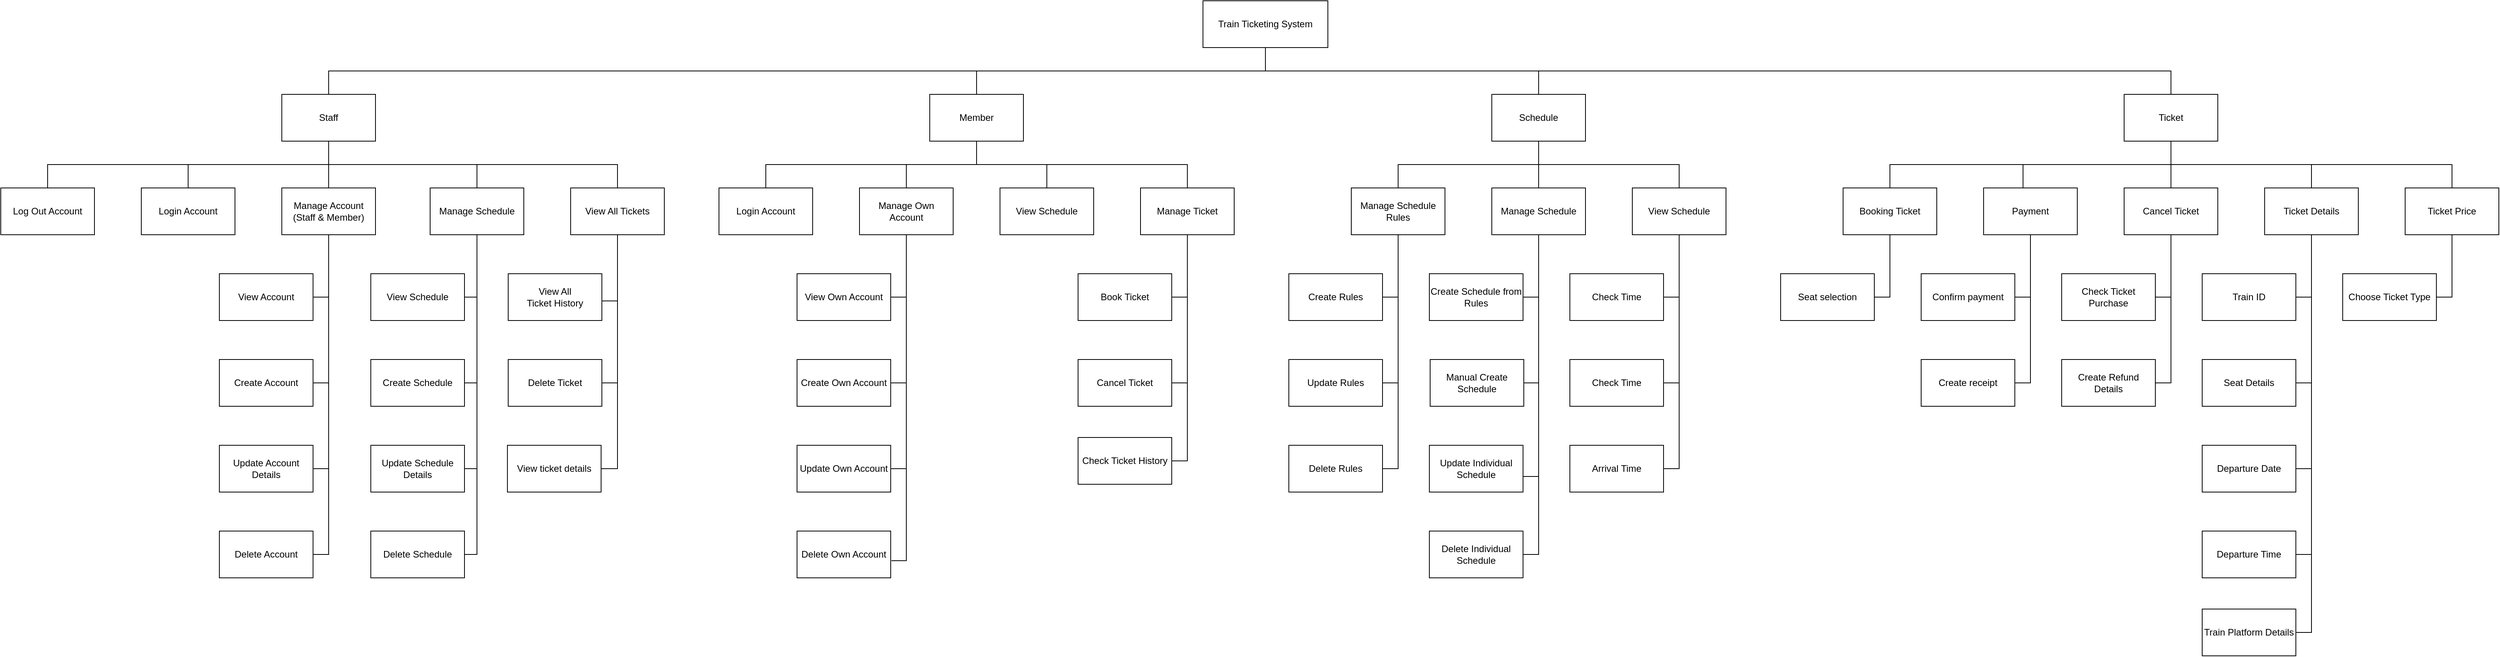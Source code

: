 <mxfile compressed="false" version="24.2.0" type="github">
  <diagram id="B3oRqTaJLOvQRfe40nun" name="Page-1">
    <mxGraphModel dx="4548" dy="1552" grid="1" gridSize="10" guides="1" tooltips="1" connect="1" arrows="1" fold="1" page="0" pageScale="1" pageWidth="827" pageHeight="1169" math="0" shadow="0">
      <root>
        <mxCell id="0" />
        <mxCell id="1" parent="0" />
        <mxCell id="5mkOq1AOxVc8VsjbNNZK-18" style="edgeStyle=orthogonalEdgeStyle;rounded=0;orthogonalLoop=1;jettySize=auto;html=1;exitX=0.5;exitY=1;exitDx=0;exitDy=0;entryX=0.5;entryY=0;entryDx=0;entryDy=0;endArrow=none;endFill=0;" parent="1" source="5mkOq1AOxVc8VsjbNNZK-1" target="5mkOq1AOxVc8VsjbNNZK-15" edge="1">
          <mxGeometry relative="1" as="geometry" />
        </mxCell>
        <mxCell id="5mkOq1AOxVc8VsjbNNZK-19" style="edgeStyle=orthogonalEdgeStyle;rounded=0;orthogonalLoop=1;jettySize=auto;html=1;exitX=0.5;exitY=1;exitDx=0;exitDy=0;entryX=0.5;entryY=0;entryDx=0;entryDy=0;endArrow=none;endFill=0;" parent="1" source="5mkOq1AOxVc8VsjbNNZK-1" target="5mkOq1AOxVc8VsjbNNZK-16" edge="1">
          <mxGeometry relative="1" as="geometry" />
        </mxCell>
        <mxCell id="5mkOq1AOxVc8VsjbNNZK-21" style="edgeStyle=orthogonalEdgeStyle;rounded=0;orthogonalLoop=1;jettySize=auto;html=1;exitX=0.5;exitY=1;exitDx=0;exitDy=0;entryX=0.5;entryY=0;entryDx=0;entryDy=0;endArrow=none;endFill=0;" parent="1" source="5mkOq1AOxVc8VsjbNNZK-1" target="5mkOq1AOxVc8VsjbNNZK-20" edge="1">
          <mxGeometry relative="1" as="geometry" />
        </mxCell>
        <mxCell id="5mkOq1AOxVc8VsjbNNZK-32" style="edgeStyle=orthogonalEdgeStyle;rounded=0;orthogonalLoop=1;jettySize=auto;html=1;exitX=0.5;exitY=1;exitDx=0;exitDy=0;endArrow=none;endFill=0;" parent="1" source="5mkOq1AOxVc8VsjbNNZK-1" target="5mkOq1AOxVc8VsjbNNZK-30" edge="1">
          <mxGeometry relative="1" as="geometry" />
        </mxCell>
        <mxCell id="HU2wz1AR68LFRofTaJY_-7" style="edgeStyle=orthogonalEdgeStyle;rounded=0;orthogonalLoop=1;jettySize=auto;html=1;exitX=0.5;exitY=1;exitDx=0;exitDy=0;endArrow=none;endFill=0;" parent="1" source="5mkOq1AOxVc8VsjbNNZK-1" target="HU2wz1AR68LFRofTaJY_-1" edge="1">
          <mxGeometry relative="1" as="geometry" />
        </mxCell>
        <mxCell id="5mkOq1AOxVc8VsjbNNZK-1" value="Staff" style="rounded=0;whiteSpace=wrap;html=1;" parent="1" vertex="1">
          <mxGeometry x="-840" y="310" width="120" height="60" as="geometry" />
        </mxCell>
        <mxCell id="5mkOq1AOxVc8VsjbNNZK-60" style="edgeStyle=orthogonalEdgeStyle;rounded=0;orthogonalLoop=1;jettySize=auto;html=1;exitX=0.5;exitY=1;exitDx=0;exitDy=0;entryX=0.5;entryY=0;entryDx=0;entryDy=0;endArrow=none;endFill=0;" parent="1" source="5mkOq1AOxVc8VsjbNNZK-2" target="5mkOq1AOxVc8VsjbNNZK-58" edge="1">
          <mxGeometry relative="1" as="geometry" />
        </mxCell>
        <mxCell id="5mkOq1AOxVc8VsjbNNZK-61" style="edgeStyle=orthogonalEdgeStyle;rounded=0;orthogonalLoop=1;jettySize=auto;html=1;exitX=0.5;exitY=1;exitDx=0;exitDy=0;entryX=0.5;entryY=0;entryDx=0;entryDy=0;endArrow=none;endFill=0;" parent="1" source="5mkOq1AOxVc8VsjbNNZK-2" target="5mkOq1AOxVc8VsjbNNZK-59" edge="1">
          <mxGeometry relative="1" as="geometry" />
        </mxCell>
        <mxCell id="5mkOq1AOxVc8VsjbNNZK-64" style="edgeStyle=orthogonalEdgeStyle;rounded=0;orthogonalLoop=1;jettySize=auto;html=1;exitX=0.5;exitY=1;exitDx=0;exitDy=0;entryX=0.5;entryY=0;entryDx=0;entryDy=0;endArrow=none;endFill=0;" parent="1" source="5mkOq1AOxVc8VsjbNNZK-2" target="5mkOq1AOxVc8VsjbNNZK-62" edge="1">
          <mxGeometry relative="1" as="geometry" />
        </mxCell>
        <mxCell id="ggEieTqBcTF5GK8j6C29-3" style="edgeStyle=orthogonalEdgeStyle;rounded=0;orthogonalLoop=1;jettySize=auto;html=1;exitX=0.5;exitY=1;exitDx=0;exitDy=0;endArrow=none;endFill=0;" parent="1" source="5mkOq1AOxVc8VsjbNNZK-2" target="ggEieTqBcTF5GK8j6C29-2" edge="1">
          <mxGeometry relative="1" as="geometry" />
        </mxCell>
        <mxCell id="5mkOq1AOxVc8VsjbNNZK-2" value="Member" style="rounded=0;whiteSpace=wrap;html=1;" parent="1" vertex="1">
          <mxGeometry x="-10" y="310" width="120" height="60" as="geometry" />
        </mxCell>
        <mxCell id="ggEieTqBcTF5GK8j6C29-31" style="edgeStyle=orthogonalEdgeStyle;rounded=0;orthogonalLoop=1;jettySize=auto;html=1;exitX=0.5;exitY=1;exitDx=0;exitDy=0;entryX=0.5;entryY=0;entryDx=0;entryDy=0;endArrow=none;endFill=0;" parent="1" source="5mkOq1AOxVc8VsjbNNZK-3" target="ggEieTqBcTF5GK8j6C29-22" edge="1">
          <mxGeometry relative="1" as="geometry" />
        </mxCell>
        <mxCell id="ggEieTqBcTF5GK8j6C29-48" style="edgeStyle=orthogonalEdgeStyle;rounded=0;orthogonalLoop=1;jettySize=auto;html=1;exitX=0.5;exitY=1;exitDx=0;exitDy=0;entryX=0.5;entryY=0;entryDx=0;entryDy=0;endArrow=none;endFill=0;" parent="1" source="5mkOq1AOxVc8VsjbNNZK-3" target="5mkOq1AOxVc8VsjbNNZK-91" edge="1">
          <mxGeometry relative="1" as="geometry" />
        </mxCell>
        <mxCell id="ggEieTqBcTF5GK8j6C29-49" style="edgeStyle=orthogonalEdgeStyle;rounded=0;orthogonalLoop=1;jettySize=auto;html=1;exitX=0.5;exitY=1;exitDx=0;exitDy=0;entryX=0.5;entryY=0;entryDx=0;entryDy=0;endArrow=none;endFill=0;" parent="1" source="5mkOq1AOxVc8VsjbNNZK-3" target="HU2wz1AR68LFRofTaJY_-8" edge="1">
          <mxGeometry relative="1" as="geometry" />
        </mxCell>
        <mxCell id="ggEieTqBcTF5GK8j6C29-55" style="edgeStyle=orthogonalEdgeStyle;rounded=0;orthogonalLoop=1;jettySize=auto;html=1;exitX=0.5;exitY=1;exitDx=0;exitDy=0;endArrow=none;endFill=0;" parent="1" source="5mkOq1AOxVc8VsjbNNZK-3" target="ggEieTqBcTF5GK8j6C29-10" edge="1">
          <mxGeometry relative="1" as="geometry" />
        </mxCell>
        <mxCell id="5mkOq1AOxVc8VsjbNNZK-3" value="Ticket" style="rounded=0;whiteSpace=wrap;html=1;" parent="1" vertex="1">
          <mxGeometry x="1520" y="310" width="120" height="60" as="geometry" />
        </mxCell>
        <mxCell id="5mkOq1AOxVc8VsjbNNZK-121" style="edgeStyle=orthogonalEdgeStyle;rounded=0;orthogonalLoop=1;jettySize=auto;html=1;exitX=0.5;exitY=1;exitDx=0;exitDy=0;entryX=0.5;entryY=0;entryDx=0;entryDy=0;endArrow=none;endFill=0;" parent="1" source="5mkOq1AOxVc8VsjbNNZK-4" target="5mkOq1AOxVc8VsjbNNZK-92" edge="1">
          <mxGeometry relative="1" as="geometry" />
        </mxCell>
        <mxCell id="5mkOq1AOxVc8VsjbNNZK-122" style="edgeStyle=orthogonalEdgeStyle;rounded=0;orthogonalLoop=1;jettySize=auto;html=1;exitX=0.5;exitY=1;exitDx=0;exitDy=0;entryX=0.5;entryY=0;entryDx=0;entryDy=0;endArrow=none;endFill=0;" parent="1" source="5mkOq1AOxVc8VsjbNNZK-4" target="5mkOq1AOxVc8VsjbNNZK-93" edge="1">
          <mxGeometry relative="1" as="geometry" />
        </mxCell>
        <mxCell id="ggEieTqBcTF5GK8j6C29-13" style="edgeStyle=orthogonalEdgeStyle;rounded=0;orthogonalLoop=1;jettySize=auto;html=1;exitX=0.5;exitY=1;exitDx=0;exitDy=0;entryX=0.5;entryY=0;entryDx=0;entryDy=0;endArrow=none;endFill=0;" parent="1" source="5mkOq1AOxVc8VsjbNNZK-4" target="ggEieTqBcTF5GK8j6C29-11" edge="1">
          <mxGeometry relative="1" as="geometry" />
        </mxCell>
        <mxCell id="5mkOq1AOxVc8VsjbNNZK-4" value="Schedule" style="rounded=0;whiteSpace=wrap;html=1;" parent="1" vertex="1">
          <mxGeometry x="710" y="310" width="120" height="60" as="geometry" />
        </mxCell>
        <mxCell id="5mkOq1AOxVc8VsjbNNZK-6" style="edgeStyle=orthogonalEdgeStyle;rounded=0;orthogonalLoop=1;jettySize=auto;html=1;exitX=0.5;exitY=1;exitDx=0;exitDy=0;entryX=0.5;entryY=0;entryDx=0;entryDy=0;endArrow=none;endFill=0;" parent="1" source="5mkOq1AOxVc8VsjbNNZK-5" target="5mkOq1AOxVc8VsjbNNZK-1" edge="1">
          <mxGeometry relative="1" as="geometry" />
        </mxCell>
        <mxCell id="5mkOq1AOxVc8VsjbNNZK-7" style="edgeStyle=orthogonalEdgeStyle;rounded=0;orthogonalLoop=1;jettySize=auto;html=1;exitX=0.5;exitY=1;exitDx=0;exitDy=0;entryX=0.5;entryY=0;entryDx=0;entryDy=0;endArrow=none;endFill=0;" parent="1" source="5mkOq1AOxVc8VsjbNNZK-5" target="5mkOq1AOxVc8VsjbNNZK-2" edge="1">
          <mxGeometry relative="1" as="geometry" />
        </mxCell>
        <mxCell id="ggEieTqBcTF5GK8j6C29-45" style="edgeStyle=orthogonalEdgeStyle;rounded=0;orthogonalLoop=1;jettySize=auto;html=1;exitX=0.5;exitY=1;exitDx=0;exitDy=0;endArrow=none;endFill=0;" parent="1" source="5mkOq1AOxVc8VsjbNNZK-5" target="5mkOq1AOxVc8VsjbNNZK-4" edge="1">
          <mxGeometry relative="1" as="geometry" />
        </mxCell>
        <mxCell id="ggEieTqBcTF5GK8j6C29-46" style="edgeStyle=orthogonalEdgeStyle;rounded=0;orthogonalLoop=1;jettySize=auto;html=1;exitX=0.5;exitY=1;exitDx=0;exitDy=0;endArrow=none;endFill=0;" parent="1" source="5mkOq1AOxVc8VsjbNNZK-5" target="5mkOq1AOxVc8VsjbNNZK-3" edge="1">
          <mxGeometry relative="1" as="geometry" />
        </mxCell>
        <mxCell id="5mkOq1AOxVc8VsjbNNZK-5" value="Train Ticketing System" style="rounded=0;whiteSpace=wrap;html=1;" parent="1" vertex="1">
          <mxGeometry x="340" y="190" width="160" height="60" as="geometry" />
        </mxCell>
        <mxCell id="5mkOq1AOxVc8VsjbNNZK-23" style="edgeStyle=orthogonalEdgeStyle;rounded=0;orthogonalLoop=1;jettySize=auto;html=1;exitX=0.5;exitY=1;exitDx=0;exitDy=0;entryX=1;entryY=0.5;entryDx=0;entryDy=0;endArrow=none;endFill=0;" parent="1" source="5mkOq1AOxVc8VsjbNNZK-15" target="5mkOq1AOxVc8VsjbNNZK-22" edge="1">
          <mxGeometry relative="1" as="geometry" />
        </mxCell>
        <mxCell id="5mkOq1AOxVc8VsjbNNZK-25" style="edgeStyle=orthogonalEdgeStyle;rounded=0;orthogonalLoop=1;jettySize=auto;html=1;exitX=0.5;exitY=1;exitDx=0;exitDy=0;entryX=1;entryY=0.5;entryDx=0;entryDy=0;endArrow=none;endFill=0;" parent="1" source="5mkOq1AOxVc8VsjbNNZK-15" target="5mkOq1AOxVc8VsjbNNZK-24" edge="1">
          <mxGeometry relative="1" as="geometry" />
        </mxCell>
        <mxCell id="5mkOq1AOxVc8VsjbNNZK-27" style="edgeStyle=orthogonalEdgeStyle;rounded=0;orthogonalLoop=1;jettySize=auto;html=1;exitX=0.5;exitY=1;exitDx=0;exitDy=0;entryX=1;entryY=0.5;entryDx=0;entryDy=0;endArrow=none;endFill=0;" parent="1" source="5mkOq1AOxVc8VsjbNNZK-15" target="5mkOq1AOxVc8VsjbNNZK-26" edge="1">
          <mxGeometry relative="1" as="geometry" />
        </mxCell>
        <mxCell id="5mkOq1AOxVc8VsjbNNZK-29" style="edgeStyle=orthogonalEdgeStyle;rounded=0;orthogonalLoop=1;jettySize=auto;html=1;exitX=0.5;exitY=1;exitDx=0;exitDy=0;entryX=1;entryY=0.5;entryDx=0;entryDy=0;endArrow=none;endFill=0;" parent="1" source="5mkOq1AOxVc8VsjbNNZK-15" target="5mkOq1AOxVc8VsjbNNZK-28" edge="1">
          <mxGeometry relative="1" as="geometry" />
        </mxCell>
        <mxCell id="5mkOq1AOxVc8VsjbNNZK-15" value="Manage Account&lt;br&gt;(Staff &amp;amp; Member)" style="rounded=0;whiteSpace=wrap;html=1;" parent="1" vertex="1">
          <mxGeometry x="-840" y="430" width="120" height="60" as="geometry" />
        </mxCell>
        <mxCell id="5mkOq1AOxVc8VsjbNNZK-43" style="edgeStyle=orthogonalEdgeStyle;rounded=0;orthogonalLoop=1;jettySize=auto;html=1;exitX=0.5;exitY=1;exitDx=0;exitDy=0;entryX=1;entryY=0.5;entryDx=0;entryDy=0;endArrow=none;endFill=0;" parent="1" source="5mkOq1AOxVc8VsjbNNZK-16" target="5mkOq1AOxVc8VsjbNNZK-39" edge="1">
          <mxGeometry relative="1" as="geometry">
            <Array as="points">
              <mxPoint x="-590" y="570" />
            </Array>
          </mxGeometry>
        </mxCell>
        <mxCell id="5mkOq1AOxVc8VsjbNNZK-44" style="edgeStyle=orthogonalEdgeStyle;rounded=0;orthogonalLoop=1;jettySize=auto;html=1;exitX=0.5;exitY=1;exitDx=0;exitDy=0;entryX=1;entryY=0.5;entryDx=0;entryDy=0;endArrow=none;endFill=0;" parent="1" source="5mkOq1AOxVc8VsjbNNZK-16" target="5mkOq1AOxVc8VsjbNNZK-40" edge="1">
          <mxGeometry relative="1" as="geometry">
            <Array as="points">
              <mxPoint x="-590" y="680" />
            </Array>
          </mxGeometry>
        </mxCell>
        <mxCell id="5mkOq1AOxVc8VsjbNNZK-45" style="edgeStyle=orthogonalEdgeStyle;rounded=0;orthogonalLoop=1;jettySize=auto;html=1;exitX=0.5;exitY=1;exitDx=0;exitDy=0;entryX=1;entryY=0.5;entryDx=0;entryDy=0;endArrow=none;endFill=0;" parent="1" source="5mkOq1AOxVc8VsjbNNZK-16" target="5mkOq1AOxVc8VsjbNNZK-41" edge="1">
          <mxGeometry relative="1" as="geometry">
            <Array as="points">
              <mxPoint x="-590" y="790" />
            </Array>
          </mxGeometry>
        </mxCell>
        <mxCell id="5mkOq1AOxVc8VsjbNNZK-46" style="edgeStyle=orthogonalEdgeStyle;rounded=0;orthogonalLoop=1;jettySize=auto;html=1;exitX=0.5;exitY=1;exitDx=0;exitDy=0;entryX=1;entryY=0.5;entryDx=0;entryDy=0;endArrow=none;endFill=0;" parent="1" source="5mkOq1AOxVc8VsjbNNZK-16" target="5mkOq1AOxVc8VsjbNNZK-42" edge="1">
          <mxGeometry relative="1" as="geometry">
            <Array as="points">
              <mxPoint x="-590" y="900" />
            </Array>
          </mxGeometry>
        </mxCell>
        <mxCell id="5mkOq1AOxVc8VsjbNNZK-16" value="Manage Schedule" style="rounded=0;whiteSpace=wrap;html=1;" parent="1" vertex="1">
          <mxGeometry x="-650" y="430" width="120" height="60" as="geometry" />
        </mxCell>
        <mxCell id="5mkOq1AOxVc8VsjbNNZK-54" style="edgeStyle=orthogonalEdgeStyle;rounded=0;orthogonalLoop=1;jettySize=auto;html=1;exitX=0.5;exitY=1;exitDx=0;exitDy=0;entryX=1;entryY=0.5;entryDx=0;entryDy=0;endArrow=none;endFill=0;" parent="1" source="5mkOq1AOxVc8VsjbNNZK-20" target="5mkOq1AOxVc8VsjbNNZK-50" edge="1">
          <mxGeometry relative="1" as="geometry">
            <Array as="points">
              <mxPoint x="-410" y="680" />
            </Array>
          </mxGeometry>
        </mxCell>
        <mxCell id="ggEieTqBcTF5GK8j6C29-1" style="edgeStyle=orthogonalEdgeStyle;rounded=0;orthogonalLoop=1;jettySize=auto;html=1;exitX=0.5;exitY=1;exitDx=0;exitDy=0;entryX=1;entryY=0.5;entryDx=0;entryDy=0;endArrow=none;endFill=0;" parent="1" source="5mkOq1AOxVc8VsjbNNZK-20" target="kZkqzwSixtJLN1sGmtti-2" edge="1">
          <mxGeometry relative="1" as="geometry" />
        </mxCell>
        <mxCell id="5mkOq1AOxVc8VsjbNNZK-20" value="View All Tickets" style="rounded=0;whiteSpace=wrap;html=1;" parent="1" vertex="1">
          <mxGeometry x="-470" y="430" width="120" height="60" as="geometry" />
        </mxCell>
        <mxCell id="5mkOq1AOxVc8VsjbNNZK-22" value="View Account" style="rounded=0;whiteSpace=wrap;html=1;" parent="1" vertex="1">
          <mxGeometry x="-920" y="540" width="120" height="60" as="geometry" />
        </mxCell>
        <mxCell id="5mkOq1AOxVc8VsjbNNZK-24" value="Create Account" style="rounded=0;whiteSpace=wrap;html=1;" parent="1" vertex="1">
          <mxGeometry x="-920" y="650" width="120" height="60" as="geometry" />
        </mxCell>
        <mxCell id="5mkOq1AOxVc8VsjbNNZK-26" value="Delete Account" style="rounded=0;whiteSpace=wrap;html=1;" parent="1" vertex="1">
          <mxGeometry x="-920" y="870" width="120" height="60" as="geometry" />
        </mxCell>
        <mxCell id="5mkOq1AOxVc8VsjbNNZK-28" value="Update Account Details" style="rounded=0;whiteSpace=wrap;html=1;" parent="1" vertex="1">
          <mxGeometry x="-920" y="760" width="120" height="60" as="geometry" />
        </mxCell>
        <mxCell id="5mkOq1AOxVc8VsjbNNZK-30" value="Login Account" style="rounded=0;whiteSpace=wrap;html=1;" parent="1" vertex="1">
          <mxGeometry x="-1020" y="430" width="120" height="60" as="geometry" />
        </mxCell>
        <mxCell id="5mkOq1AOxVc8VsjbNNZK-39" value="View Schedule" style="rounded=0;whiteSpace=wrap;html=1;" parent="1" vertex="1">
          <mxGeometry x="-726" y="540" width="120" height="60" as="geometry" />
        </mxCell>
        <mxCell id="5mkOq1AOxVc8VsjbNNZK-40" value="Create Schedule" style="rounded=0;whiteSpace=wrap;html=1;" parent="1" vertex="1">
          <mxGeometry x="-726" y="650" width="120" height="60" as="geometry" />
        </mxCell>
        <mxCell id="5mkOq1AOxVc8VsjbNNZK-41" value="Update Schedule Details" style="rounded=0;whiteSpace=wrap;html=1;" parent="1" vertex="1">
          <mxGeometry x="-726" y="760" width="120" height="60" as="geometry" />
        </mxCell>
        <mxCell id="5mkOq1AOxVc8VsjbNNZK-42" value="Delete Schedule" style="rounded=0;whiteSpace=wrap;html=1;" parent="1" vertex="1">
          <mxGeometry x="-726" y="870" width="120" height="60" as="geometry" />
        </mxCell>
        <mxCell id="5mkOq1AOxVc8VsjbNNZK-49" value="View All&lt;div&gt;Ticket History&lt;/div&gt;" style="rounded=0;whiteSpace=wrap;html=1;" parent="1" vertex="1">
          <mxGeometry x="-550" y="540" width="120" height="60" as="geometry" />
        </mxCell>
        <mxCell id="5mkOq1AOxVc8VsjbNNZK-50" value="Delete Ticket" style="rounded=0;whiteSpace=wrap;html=1;" parent="1" vertex="1">
          <mxGeometry x="-550" y="650" width="120" height="60" as="geometry" />
        </mxCell>
        <mxCell id="5mkOq1AOxVc8VsjbNNZK-53" style="edgeStyle=orthogonalEdgeStyle;rounded=0;orthogonalLoop=1;jettySize=auto;html=1;exitX=0.5;exitY=1;exitDx=0;exitDy=0;entryX=1;entryY=0.581;entryDx=0;entryDy=0;entryPerimeter=0;strokeColor=default;endArrow=none;endFill=0;" parent="1" source="5mkOq1AOxVc8VsjbNNZK-20" target="5mkOq1AOxVc8VsjbNNZK-49" edge="1">
          <mxGeometry relative="1" as="geometry" />
        </mxCell>
        <mxCell id="5mkOq1AOxVc8VsjbNNZK-69" style="edgeStyle=orthogonalEdgeStyle;rounded=0;orthogonalLoop=1;jettySize=auto;html=1;exitX=0.5;exitY=1;exitDx=0;exitDy=0;entryX=1;entryY=0.5;entryDx=0;entryDy=0;endArrow=none;endFill=0;" parent="1" source="5mkOq1AOxVc8VsjbNNZK-58" target="5mkOq1AOxVc8VsjbNNZK-65" edge="1">
          <mxGeometry relative="1" as="geometry" />
        </mxCell>
        <mxCell id="5mkOq1AOxVc8VsjbNNZK-70" style="edgeStyle=orthogonalEdgeStyle;rounded=0;orthogonalLoop=1;jettySize=auto;html=1;exitX=0.5;exitY=1;exitDx=0;exitDy=0;entryX=1;entryY=0.5;entryDx=0;entryDy=0;endArrow=none;endFill=0;" parent="1" source="5mkOq1AOxVc8VsjbNNZK-58" target="5mkOq1AOxVc8VsjbNNZK-66" edge="1">
          <mxGeometry relative="1" as="geometry" />
        </mxCell>
        <mxCell id="5mkOq1AOxVc8VsjbNNZK-71" style="edgeStyle=orthogonalEdgeStyle;rounded=0;orthogonalLoop=1;jettySize=auto;html=1;exitX=0.5;exitY=1;exitDx=0;exitDy=0;entryX=1;entryY=0.5;entryDx=0;entryDy=0;endArrow=none;endFill=0;" parent="1" source="5mkOq1AOxVc8VsjbNNZK-58" target="5mkOq1AOxVc8VsjbNNZK-67" edge="1">
          <mxGeometry relative="1" as="geometry" />
        </mxCell>
        <mxCell id="5mkOq1AOxVc8VsjbNNZK-58" value="Manage Own&lt;div&gt;Account&lt;/div&gt;" style="rounded=0;whiteSpace=wrap;html=1;" parent="1" vertex="1">
          <mxGeometry x="-100" y="430" width="120" height="60" as="geometry" />
        </mxCell>
        <mxCell id="5mkOq1AOxVc8VsjbNNZK-75" style="edgeStyle=orthogonalEdgeStyle;rounded=0;orthogonalLoop=1;jettySize=auto;html=1;exitX=0.5;exitY=1;exitDx=0;exitDy=0;entryX=1;entryY=0.5;entryDx=0;entryDy=0;endArrow=none;endFill=0;" parent="1" source="5mkOq1AOxVc8VsjbNNZK-59" target="5mkOq1AOxVc8VsjbNNZK-73" edge="1">
          <mxGeometry relative="1" as="geometry" />
        </mxCell>
        <mxCell id="5mkOq1AOxVc8VsjbNNZK-77" style="edgeStyle=orthogonalEdgeStyle;rounded=0;orthogonalLoop=1;jettySize=auto;html=1;exitX=0.5;exitY=1;exitDx=0;exitDy=0;entryX=1;entryY=0.5;entryDx=0;entryDy=0;endArrow=none;endFill=0;" parent="1" source="5mkOq1AOxVc8VsjbNNZK-59" target="5mkOq1AOxVc8VsjbNNZK-76" edge="1">
          <mxGeometry relative="1" as="geometry" />
        </mxCell>
        <mxCell id="ggEieTqBcTF5GK8j6C29-54" style="edgeStyle=orthogonalEdgeStyle;rounded=0;orthogonalLoop=1;jettySize=auto;html=1;exitX=0.5;exitY=1;exitDx=0;exitDy=0;entryX=1;entryY=0.5;entryDx=0;entryDy=0;endArrow=none;endFill=0;" parent="1" source="5mkOq1AOxVc8VsjbNNZK-59" target="ggEieTqBcTF5GK8j6C29-53" edge="1">
          <mxGeometry relative="1" as="geometry" />
        </mxCell>
        <mxCell id="5mkOq1AOxVc8VsjbNNZK-59" value="Manage Ticket" style="rounded=0;whiteSpace=wrap;html=1;" parent="1" vertex="1">
          <mxGeometry x="260" y="430" width="120" height="60" as="geometry" />
        </mxCell>
        <mxCell id="5mkOq1AOxVc8VsjbNNZK-62" value="View Schedule" style="rounded=0;whiteSpace=wrap;html=1;" parent="1" vertex="1">
          <mxGeometry x="80" y="430" width="120" height="60" as="geometry" />
        </mxCell>
        <mxCell id="5mkOq1AOxVc8VsjbNNZK-65" value="View Own Account" style="rounded=0;whiteSpace=wrap;html=1;" parent="1" vertex="1">
          <mxGeometry x="-180" y="540" width="120" height="60" as="geometry" />
        </mxCell>
        <mxCell id="5mkOq1AOxVc8VsjbNNZK-66" value="Create Own Account" style="rounded=0;whiteSpace=wrap;html=1;" parent="1" vertex="1">
          <mxGeometry x="-180" y="650" width="120" height="60" as="geometry" />
        </mxCell>
        <mxCell id="5mkOq1AOxVc8VsjbNNZK-67" value="Update Own Account" style="rounded=0;whiteSpace=wrap;html=1;" parent="1" vertex="1">
          <mxGeometry x="-180" y="760" width="120" height="60" as="geometry" />
        </mxCell>
        <mxCell id="5mkOq1AOxVc8VsjbNNZK-68" value="Delete Own Account" style="rounded=0;whiteSpace=wrap;html=1;" parent="1" vertex="1">
          <mxGeometry x="-180" y="870" width="120" height="60" as="geometry" />
        </mxCell>
        <mxCell id="5mkOq1AOxVc8VsjbNNZK-72" style="edgeStyle=orthogonalEdgeStyle;rounded=0;orthogonalLoop=1;jettySize=auto;html=1;exitX=0.5;exitY=1;exitDx=0;exitDy=0;entryX=1.008;entryY=0.633;entryDx=0;entryDy=0;entryPerimeter=0;endArrow=none;endFill=0;" parent="1" source="5mkOq1AOxVc8VsjbNNZK-58" target="5mkOq1AOxVc8VsjbNNZK-68" edge="1">
          <mxGeometry relative="1" as="geometry" />
        </mxCell>
        <mxCell id="5mkOq1AOxVc8VsjbNNZK-73" value="Book Ticket" style="rounded=0;whiteSpace=wrap;html=1;" parent="1" vertex="1">
          <mxGeometry x="180" y="540" width="120" height="60" as="geometry" />
        </mxCell>
        <mxCell id="5mkOq1AOxVc8VsjbNNZK-76" value="Cancel Ticket" style="rounded=0;whiteSpace=wrap;html=1;" parent="1" vertex="1">
          <mxGeometry x="180" y="650" width="120" height="60" as="geometry" />
        </mxCell>
        <mxCell id="5mkOq1AOxVc8VsjbNNZK-85" value="Check Ticket Purchase" style="rounded=0;whiteSpace=wrap;html=1;" parent="1" vertex="1">
          <mxGeometry x="1440" y="540" width="120" height="60" as="geometry" />
        </mxCell>
        <mxCell id="5mkOq1AOxVc8VsjbNNZK-86" value="Create Refund Details" style="rounded=0;whiteSpace=wrap;html=1;" parent="1" vertex="1">
          <mxGeometry x="1440" y="650" width="120" height="60" as="geometry" />
        </mxCell>
        <mxCell id="5mkOq1AOxVc8VsjbNNZK-96" style="edgeStyle=orthogonalEdgeStyle;rounded=0;orthogonalLoop=1;jettySize=auto;html=1;exitX=0.5;exitY=1;exitDx=0;exitDy=0;entryX=1;entryY=0.5;entryDx=0;entryDy=0;endArrow=none;endFill=0;" parent="1" source="5mkOq1AOxVc8VsjbNNZK-91" target="5mkOq1AOxVc8VsjbNNZK-85" edge="1">
          <mxGeometry relative="1" as="geometry" />
        </mxCell>
        <mxCell id="5mkOq1AOxVc8VsjbNNZK-97" style="edgeStyle=orthogonalEdgeStyle;rounded=0;orthogonalLoop=1;jettySize=auto;html=1;exitX=0.5;exitY=1;exitDx=0;exitDy=0;entryX=1;entryY=0.5;entryDx=0;entryDy=0;endArrow=none;endFill=0;" parent="1" source="5mkOq1AOxVc8VsjbNNZK-91" target="5mkOq1AOxVc8VsjbNNZK-86" edge="1">
          <mxGeometry relative="1" as="geometry" />
        </mxCell>
        <mxCell id="5mkOq1AOxVc8VsjbNNZK-91" value="Cancel Ticket" style="rounded=0;whiteSpace=wrap;html=1;" parent="1" vertex="1">
          <mxGeometry x="1520" y="430" width="120" height="60" as="geometry" />
        </mxCell>
        <mxCell id="5mkOq1AOxVc8VsjbNNZK-107" style="edgeStyle=orthogonalEdgeStyle;rounded=0;orthogonalLoop=1;jettySize=auto;html=1;exitX=0.5;exitY=1;exitDx=0;exitDy=0;entryX=1;entryY=0.5;entryDx=0;entryDy=0;endArrow=none;endFill=0;" parent="1" source="5mkOq1AOxVc8VsjbNNZK-92" target="5mkOq1AOxVc8VsjbNNZK-103" edge="1">
          <mxGeometry relative="1" as="geometry" />
        </mxCell>
        <mxCell id="5mkOq1AOxVc8VsjbNNZK-108" style="edgeStyle=orthogonalEdgeStyle;rounded=0;orthogonalLoop=1;jettySize=auto;html=1;exitX=0.5;exitY=1;exitDx=0;exitDy=0;entryX=1;entryY=0.5;entryDx=0;entryDy=0;endArrow=none;endFill=0;" parent="1" source="5mkOq1AOxVc8VsjbNNZK-92" target="5mkOq1AOxVc8VsjbNNZK-104" edge="1">
          <mxGeometry relative="1" as="geometry" />
        </mxCell>
        <mxCell id="5mkOq1AOxVc8VsjbNNZK-109" style="edgeStyle=orthogonalEdgeStyle;rounded=0;orthogonalLoop=1;jettySize=auto;html=1;exitX=0.5;exitY=1;exitDx=0;exitDy=0;entryX=1;entryY=0.5;entryDx=0;entryDy=0;endArrow=none;endFill=0;" parent="1" source="5mkOq1AOxVc8VsjbNNZK-92" target="5mkOq1AOxVc8VsjbNNZK-105" edge="1">
          <mxGeometry relative="1" as="geometry" />
        </mxCell>
        <mxCell id="5mkOq1AOxVc8VsjbNNZK-92" value="Manage Schedule Rules" style="rounded=0;whiteSpace=wrap;html=1;" parent="1" vertex="1">
          <mxGeometry x="530" y="430" width="120" height="60" as="geometry" />
        </mxCell>
        <mxCell id="5mkOq1AOxVc8VsjbNNZK-112" style="edgeStyle=orthogonalEdgeStyle;rounded=0;orthogonalLoop=1;jettySize=auto;html=1;exitX=0.5;exitY=1;exitDx=0;exitDy=0;entryX=1;entryY=0.5;entryDx=0;entryDy=0;endArrow=none;endFill=0;" parent="1" source="5mkOq1AOxVc8VsjbNNZK-93" target="5mkOq1AOxVc8VsjbNNZK-111" edge="1">
          <mxGeometry relative="1" as="geometry" />
        </mxCell>
        <mxCell id="5mkOq1AOxVc8VsjbNNZK-116" style="edgeStyle=orthogonalEdgeStyle;rounded=0;orthogonalLoop=1;jettySize=auto;html=1;exitX=0.5;exitY=1;exitDx=0;exitDy=0;entryX=1;entryY=0.5;entryDx=0;entryDy=0;endArrow=none;endFill=0;" parent="1" source="5mkOq1AOxVc8VsjbNNZK-93" target="5mkOq1AOxVc8VsjbNNZK-114" edge="1">
          <mxGeometry relative="1" as="geometry">
            <Array as="points">
              <mxPoint x="770" y="800" />
            </Array>
          </mxGeometry>
        </mxCell>
        <mxCell id="5mkOq1AOxVc8VsjbNNZK-117" style="edgeStyle=orthogonalEdgeStyle;rounded=0;orthogonalLoop=1;jettySize=auto;html=1;exitX=0.5;exitY=1;exitDx=0;exitDy=0;entryX=1;entryY=0.5;entryDx=0;entryDy=0;endArrow=none;endFill=0;" parent="1" source="5mkOq1AOxVc8VsjbNNZK-93" target="5mkOq1AOxVc8VsjbNNZK-115" edge="1">
          <mxGeometry relative="1" as="geometry" />
        </mxCell>
        <mxCell id="5mkOq1AOxVc8VsjbNNZK-120" style="edgeStyle=orthogonalEdgeStyle;rounded=0;orthogonalLoop=1;jettySize=auto;html=1;exitX=0.5;exitY=1;exitDx=0;exitDy=0;entryX=1;entryY=0.5;entryDx=0;entryDy=0;endArrow=none;endFill=0;" parent="1" source="5mkOq1AOxVc8VsjbNNZK-93" target="5mkOq1AOxVc8VsjbNNZK-119" edge="1">
          <mxGeometry relative="1" as="geometry">
            <Array as="points">
              <mxPoint x="770" y="680" />
            </Array>
          </mxGeometry>
        </mxCell>
        <mxCell id="5mkOq1AOxVc8VsjbNNZK-93" value="Manage Schedule" style="rounded=0;whiteSpace=wrap;html=1;" parent="1" vertex="1">
          <mxGeometry x="710" y="430" width="120" height="60" as="geometry" />
        </mxCell>
        <mxCell id="5mkOq1AOxVc8VsjbNNZK-103" value="Create Rules" style="rounded=0;whiteSpace=wrap;html=1;" parent="1" vertex="1">
          <mxGeometry x="450" y="540" width="120" height="60" as="geometry" />
        </mxCell>
        <mxCell id="5mkOq1AOxVc8VsjbNNZK-104" value="Update Rules" style="rounded=0;whiteSpace=wrap;html=1;" parent="1" vertex="1">
          <mxGeometry x="450" y="650" width="120" height="60" as="geometry" />
        </mxCell>
        <mxCell id="5mkOq1AOxVc8VsjbNNZK-105" value="Delete Rules" style="rounded=0;whiteSpace=wrap;html=1;" parent="1" vertex="1">
          <mxGeometry x="450" y="760" width="120" height="60" as="geometry" />
        </mxCell>
        <mxCell id="5mkOq1AOxVc8VsjbNNZK-111" value="Create Schedule from Rules" style="rounded=0;whiteSpace=wrap;html=1;" parent="1" vertex="1">
          <mxGeometry x="630" y="540" width="120" height="60" as="geometry" />
        </mxCell>
        <mxCell id="5mkOq1AOxVc8VsjbNNZK-114" value="Update Individual Schedule" style="rounded=0;whiteSpace=wrap;html=1;" parent="1" vertex="1">
          <mxGeometry x="630" y="760" width="120" height="60" as="geometry" />
        </mxCell>
        <mxCell id="5mkOq1AOxVc8VsjbNNZK-115" value="Delete Individual Schedule" style="rounded=0;whiteSpace=wrap;html=1;" parent="1" vertex="1">
          <mxGeometry x="630" y="870" width="120" height="60" as="geometry" />
        </mxCell>
        <mxCell id="5mkOq1AOxVc8VsjbNNZK-119" value="Manual Create Schedule" style="rounded=0;whiteSpace=wrap;html=1;" parent="1" vertex="1">
          <mxGeometry x="631" y="650" width="120" height="60" as="geometry" />
        </mxCell>
        <mxCell id="HU2wz1AR68LFRofTaJY_-1" value="Log Out Account" style="rounded=0;whiteSpace=wrap;html=1;" parent="1" vertex="1">
          <mxGeometry x="-1200" y="430" width="120" height="60" as="geometry" />
        </mxCell>
        <mxCell id="HU2wz1AR68LFRofTaJY_-13" style="edgeStyle=orthogonalEdgeStyle;rounded=0;orthogonalLoop=1;jettySize=auto;html=1;exitX=0.5;exitY=1;exitDx=0;exitDy=0;entryX=1;entryY=0.5;entryDx=0;entryDy=0;endArrow=none;endFill=0;" parent="1" source="HU2wz1AR68LFRofTaJY_-8" target="HU2wz1AR68LFRofTaJY_-11" edge="1">
          <mxGeometry relative="1" as="geometry" />
        </mxCell>
        <mxCell id="HU2wz1AR68LFRofTaJY_-14" style="edgeStyle=orthogonalEdgeStyle;rounded=0;orthogonalLoop=1;jettySize=auto;html=1;exitX=0.5;exitY=1;exitDx=0;exitDy=0;entryX=1;entryY=0.5;entryDx=0;entryDy=0;endArrow=none;endFill=0;" parent="1" source="HU2wz1AR68LFRofTaJY_-8" target="HU2wz1AR68LFRofTaJY_-12" edge="1">
          <mxGeometry relative="1" as="geometry" />
        </mxCell>
        <mxCell id="ggEieTqBcTF5GK8j6C29-28" style="edgeStyle=orthogonalEdgeStyle;rounded=0;orthogonalLoop=1;jettySize=auto;html=1;exitX=0.5;exitY=1;exitDx=0;exitDy=0;entryX=1;entryY=0.5;entryDx=0;entryDy=0;endArrow=none;endFill=0;" parent="1" source="HU2wz1AR68LFRofTaJY_-8" target="ggEieTqBcTF5GK8j6C29-26" edge="1">
          <mxGeometry relative="1" as="geometry" />
        </mxCell>
        <mxCell id="ggEieTqBcTF5GK8j6C29-29" style="edgeStyle=orthogonalEdgeStyle;rounded=0;orthogonalLoop=1;jettySize=auto;html=1;exitX=0.5;exitY=1;exitDx=0;exitDy=0;entryX=1;entryY=0.5;entryDx=0;entryDy=0;endArrow=none;endFill=0;" parent="1" source="HU2wz1AR68LFRofTaJY_-8" target="ggEieTqBcTF5GK8j6C29-27" edge="1">
          <mxGeometry relative="1" as="geometry" />
        </mxCell>
        <mxCell id="ggEieTqBcTF5GK8j6C29-51" style="edgeStyle=orthogonalEdgeStyle;rounded=0;orthogonalLoop=1;jettySize=auto;html=1;exitX=0.5;exitY=1;exitDx=0;exitDy=0;entryX=1;entryY=0.5;entryDx=0;entryDy=0;endArrow=none;endFill=0;" parent="1" source="HU2wz1AR68LFRofTaJY_-8" target="ggEieTqBcTF5GK8j6C29-50" edge="1">
          <mxGeometry relative="1" as="geometry" />
        </mxCell>
        <mxCell id="HU2wz1AR68LFRofTaJY_-8" value="Ticket Details" style="rounded=0;whiteSpace=wrap;html=1;" parent="1" vertex="1">
          <mxGeometry x="1700" y="430" width="120" height="60" as="geometry" />
        </mxCell>
        <mxCell id="HU2wz1AR68LFRofTaJY_-11" value="Train ID" style="rounded=0;whiteSpace=wrap;html=1;" parent="1" vertex="1">
          <mxGeometry x="1620" y="540" width="120" height="60" as="geometry" />
        </mxCell>
        <mxCell id="HU2wz1AR68LFRofTaJY_-12" value="Seat Details" style="rounded=0;whiteSpace=wrap;html=1;" parent="1" vertex="1">
          <mxGeometry x="1620" y="650" width="120" height="60" as="geometry" />
        </mxCell>
        <mxCell id="kZkqzwSixtJLN1sGmtti-2" value="View ticket details" style="rounded=0;whiteSpace=wrap;html=1;" parent="1" vertex="1">
          <mxGeometry x="-551" y="760" width="120" height="60" as="geometry" />
        </mxCell>
        <mxCell id="kZkqzwSixtJLN1sGmtti-3" style="edgeStyle=none;curved=1;rounded=0;orthogonalLoop=1;jettySize=auto;html=1;exitX=0.5;exitY=1;exitDx=0;exitDy=0;fontSize=12;startSize=8;endSize=8;" parent="1" source="5mkOq1AOxVc8VsjbNNZK-20" target="5mkOq1AOxVc8VsjbNNZK-20" edge="1">
          <mxGeometry relative="1" as="geometry" />
        </mxCell>
        <mxCell id="kZkqzwSixtJLN1sGmtti-5" style="edgeStyle=none;curved=1;rounded=0;orthogonalLoop=1;jettySize=auto;html=1;exitX=0.5;exitY=1;exitDx=0;exitDy=0;fontSize=12;startSize=8;endSize=8;" parent="1" source="5mkOq1AOxVc8VsjbNNZK-20" target="5mkOq1AOxVc8VsjbNNZK-20" edge="1">
          <mxGeometry relative="1" as="geometry" />
        </mxCell>
        <mxCell id="kZkqzwSixtJLN1sGmtti-6" style="edgeStyle=none;curved=1;rounded=0;orthogonalLoop=1;jettySize=auto;html=1;exitX=0.5;exitY=1;exitDx=0;exitDy=0;fontSize=12;startSize=8;endSize=8;" parent="1" source="5mkOq1AOxVc8VsjbNNZK-20" target="5mkOq1AOxVc8VsjbNNZK-20" edge="1">
          <mxGeometry relative="1" as="geometry" />
        </mxCell>
        <mxCell id="kZkqzwSixtJLN1sGmtti-7" style="edgeStyle=none;curved=1;rounded=0;orthogonalLoop=1;jettySize=auto;html=1;exitX=0.5;exitY=1;exitDx=0;exitDy=0;fontSize=12;startSize=8;endSize=8;" parent="1" source="5mkOq1AOxVc8VsjbNNZK-20" target="5mkOq1AOxVc8VsjbNNZK-20" edge="1">
          <mxGeometry relative="1" as="geometry" />
        </mxCell>
        <mxCell id="kZkqzwSixtJLN1sGmtti-8" style="edgeStyle=none;curved=1;rounded=0;orthogonalLoop=1;jettySize=auto;html=1;exitX=1;exitY=0.5;exitDx=0;exitDy=0;fontSize=12;startSize=8;endSize=8;" parent="1" source="kZkqzwSixtJLN1sGmtti-2" target="kZkqzwSixtJLN1sGmtti-2" edge="1">
          <mxGeometry relative="1" as="geometry" />
        </mxCell>
        <mxCell id="kZkqzwSixtJLN1sGmtti-10" style="edgeStyle=none;curved=1;rounded=0;orthogonalLoop=1;jettySize=auto;html=1;exitX=0.5;exitY=1;exitDx=0;exitDy=0;fontSize=12;startSize=8;endSize=8;" parent="1" source="5mkOq1AOxVc8VsjbNNZK-20" target="5mkOq1AOxVc8VsjbNNZK-20" edge="1">
          <mxGeometry relative="1" as="geometry" />
        </mxCell>
        <mxCell id="ggEieTqBcTF5GK8j6C29-2" value="Login Account" style="rounded=0;whiteSpace=wrap;html=1;" parent="1" vertex="1">
          <mxGeometry x="-280" y="430" width="120" height="60" as="geometry" />
        </mxCell>
        <mxCell id="ggEieTqBcTF5GK8j6C29-21" style="edgeStyle=orthogonalEdgeStyle;rounded=0;orthogonalLoop=1;jettySize=auto;html=1;exitX=0.5;exitY=1;exitDx=0;exitDy=0;entryX=1;entryY=0.5;entryDx=0;entryDy=0;endArrow=none;endFill=0;" parent="1" source="ggEieTqBcTF5GK8j6C29-10" target="ggEieTqBcTF5GK8j6C29-20" edge="1">
          <mxGeometry relative="1" as="geometry" />
        </mxCell>
        <mxCell id="ggEieTqBcTF5GK8j6C29-10" value="Ticket Price" style="rounded=0;whiteSpace=wrap;html=1;" parent="1" vertex="1">
          <mxGeometry x="1880" y="430" width="120" height="60" as="geometry" />
        </mxCell>
        <mxCell id="ggEieTqBcTF5GK8j6C29-18" style="edgeStyle=orthogonalEdgeStyle;rounded=0;orthogonalLoop=1;jettySize=auto;html=1;exitX=0.5;exitY=1;exitDx=0;exitDy=0;entryX=1;entryY=0.5;entryDx=0;entryDy=0;endArrow=none;endFill=0;" parent="1" source="ggEieTqBcTF5GK8j6C29-11" target="ggEieTqBcTF5GK8j6C29-16" edge="1">
          <mxGeometry relative="1" as="geometry" />
        </mxCell>
        <mxCell id="ggEieTqBcTF5GK8j6C29-56" style="edgeStyle=orthogonalEdgeStyle;rounded=0;orthogonalLoop=1;jettySize=auto;html=1;exitX=0.5;exitY=1;exitDx=0;exitDy=0;entryX=1;entryY=0.5;entryDx=0;entryDy=0;endArrow=none;endFill=0;" parent="1" source="ggEieTqBcTF5GK8j6C29-11" target="ggEieTqBcTF5GK8j6C29-17" edge="1">
          <mxGeometry relative="1" as="geometry" />
        </mxCell>
        <mxCell id="ggEieTqBcTF5GK8j6C29-57" style="edgeStyle=orthogonalEdgeStyle;rounded=0;orthogonalLoop=1;jettySize=auto;html=1;exitX=0.5;exitY=1;exitDx=0;exitDy=0;entryX=1;entryY=0.5;entryDx=0;entryDy=0;endArrow=none;endFill=0;" parent="1" source="ggEieTqBcTF5GK8j6C29-11" target="ggEieTqBcTF5GK8j6C29-14" edge="1">
          <mxGeometry relative="1" as="geometry" />
        </mxCell>
        <mxCell id="ggEieTqBcTF5GK8j6C29-11" value="View Schedule" style="rounded=0;whiteSpace=wrap;html=1;" parent="1" vertex="1">
          <mxGeometry x="890" y="430" width="120" height="60" as="geometry" />
        </mxCell>
        <mxCell id="ggEieTqBcTF5GK8j6C29-14" value="Arrival Time" style="rounded=0;whiteSpace=wrap;html=1;" parent="1" vertex="1">
          <mxGeometry x="810" y="760" width="120" height="60" as="geometry" />
        </mxCell>
        <mxCell id="ggEieTqBcTF5GK8j6C29-16" value="Check Time" style="rounded=0;whiteSpace=wrap;html=1;" parent="1" vertex="1">
          <mxGeometry x="810" y="540" width="120" height="60" as="geometry" />
        </mxCell>
        <mxCell id="ggEieTqBcTF5GK8j6C29-17" value="Check Time" style="rounded=0;whiteSpace=wrap;html=1;" parent="1" vertex="1">
          <mxGeometry x="810" y="650" width="120" height="60" as="geometry" />
        </mxCell>
        <mxCell id="ggEieTqBcTF5GK8j6C29-20" value="Choose Ticket Type" style="rounded=0;whiteSpace=wrap;html=1;" parent="1" vertex="1">
          <mxGeometry x="1800" y="540" width="120" height="60" as="geometry" />
        </mxCell>
        <mxCell id="ggEieTqBcTF5GK8j6C29-38" style="edgeStyle=orthogonalEdgeStyle;rounded=0;orthogonalLoop=1;jettySize=auto;html=1;exitX=0.5;exitY=1;exitDx=0;exitDy=0;entryX=1;entryY=0.5;entryDx=0;entryDy=0;endArrow=none;endFill=0;" parent="1" source="ggEieTqBcTF5GK8j6C29-22" target="ggEieTqBcTF5GK8j6C29-37" edge="1">
          <mxGeometry relative="1" as="geometry" />
        </mxCell>
        <mxCell id="ggEieTqBcTF5GK8j6C29-22" value="Booking Ticket" style="rounded=0;whiteSpace=wrap;html=1;" parent="1" vertex="1">
          <mxGeometry x="1160" y="430" width="120" height="60" as="geometry" />
        </mxCell>
        <mxCell id="ggEieTqBcTF5GK8j6C29-26" value="Departure Date" style="rounded=0;whiteSpace=wrap;html=1;" parent="1" vertex="1">
          <mxGeometry x="1620" y="760" width="120" height="60" as="geometry" />
        </mxCell>
        <mxCell id="ggEieTqBcTF5GK8j6C29-27" value="Departure Time" style="rounded=0;whiteSpace=wrap;html=1;" parent="1" vertex="1">
          <mxGeometry x="1620" y="870" width="120" height="60" as="geometry" />
        </mxCell>
        <mxCell id="ggEieTqBcTF5GK8j6C29-37" value="Seat selection" style="rounded=0;whiteSpace=wrap;html=1;" parent="1" vertex="1">
          <mxGeometry x="1080" y="540" width="120" height="60" as="geometry" />
        </mxCell>
        <mxCell id="ggEieTqBcTF5GK8j6C29-42" style="edgeStyle=orthogonalEdgeStyle;rounded=0;orthogonalLoop=1;jettySize=auto;html=1;exitX=0.5;exitY=1;exitDx=0;exitDy=0;entryX=1;entryY=0.5;entryDx=0;entryDy=0;endArrow=none;endFill=0;" parent="1" source="ggEieTqBcTF5GK8j6C29-39" target="ggEieTqBcTF5GK8j6C29-40" edge="1">
          <mxGeometry relative="1" as="geometry" />
        </mxCell>
        <mxCell id="ggEieTqBcTF5GK8j6C29-43" style="edgeStyle=orthogonalEdgeStyle;rounded=0;orthogonalLoop=1;jettySize=auto;html=1;exitX=0.5;exitY=1;exitDx=0;exitDy=0;entryX=1;entryY=0.5;entryDx=0;entryDy=0;endArrow=none;endFill=0;" parent="1" source="ggEieTqBcTF5GK8j6C29-39" target="ggEieTqBcTF5GK8j6C29-41" edge="1">
          <mxGeometry relative="1" as="geometry" />
        </mxCell>
        <mxCell id="ggEieTqBcTF5GK8j6C29-39" value="Payment" style="rounded=0;whiteSpace=wrap;html=1;" parent="1" vertex="1">
          <mxGeometry x="1340" y="430" width="120" height="60" as="geometry" />
        </mxCell>
        <mxCell id="ggEieTqBcTF5GK8j6C29-40" value="Confirm payment" style="rounded=0;whiteSpace=wrap;html=1;" parent="1" vertex="1">
          <mxGeometry x="1260" y="540" width="120" height="60" as="geometry" />
        </mxCell>
        <mxCell id="ggEieTqBcTF5GK8j6C29-41" value="Create receipt" style="rounded=0;whiteSpace=wrap;html=1;" parent="1" vertex="1">
          <mxGeometry x="1260" y="650" width="120" height="60" as="geometry" />
        </mxCell>
        <mxCell id="ggEieTqBcTF5GK8j6C29-47" style="edgeStyle=orthogonalEdgeStyle;rounded=0;orthogonalLoop=1;jettySize=auto;html=1;exitX=0.5;exitY=1;exitDx=0;exitDy=0;entryX=0.421;entryY=-0.003;entryDx=0;entryDy=0;entryPerimeter=0;endArrow=none;endFill=0;" parent="1" source="5mkOq1AOxVc8VsjbNNZK-3" target="ggEieTqBcTF5GK8j6C29-39" edge="1">
          <mxGeometry relative="1" as="geometry" />
        </mxCell>
        <mxCell id="ggEieTqBcTF5GK8j6C29-50" value="Train Platform Details" style="rounded=0;whiteSpace=wrap;html=1;" parent="1" vertex="1">
          <mxGeometry x="1620" y="970" width="120" height="60" as="geometry" />
        </mxCell>
        <mxCell id="ggEieTqBcTF5GK8j6C29-53" value="Check Ticket History" style="rounded=0;whiteSpace=wrap;html=1;" parent="1" vertex="1">
          <mxGeometry x="180" y="750" width="120" height="60" as="geometry" />
        </mxCell>
      </root>
    </mxGraphModel>
  </diagram>
</mxfile>
